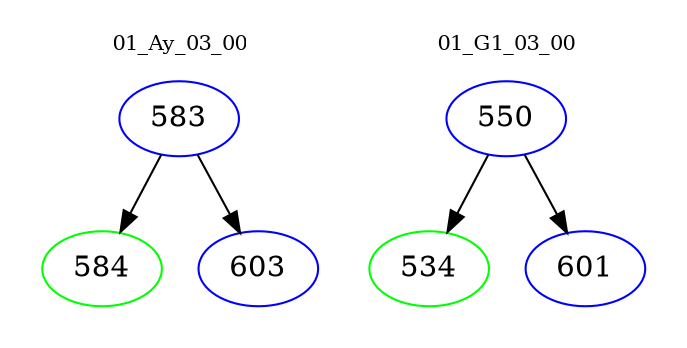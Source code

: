 digraph{
subgraph cluster_0 {
color = white
label = "01_Ay_03_00";
fontsize=10;
T0_583 [label="583", color="blue"]
T0_583 -> T0_584 [color="black"]
T0_584 [label="584", color="green"]
T0_583 -> T0_603 [color="black"]
T0_603 [label="603", color="blue"]
}
subgraph cluster_1 {
color = white
label = "01_G1_03_00";
fontsize=10;
T1_550 [label="550", color="blue"]
T1_550 -> T1_534 [color="black"]
T1_534 [label="534", color="green"]
T1_550 -> T1_601 [color="black"]
T1_601 [label="601", color="blue"]
}
}

